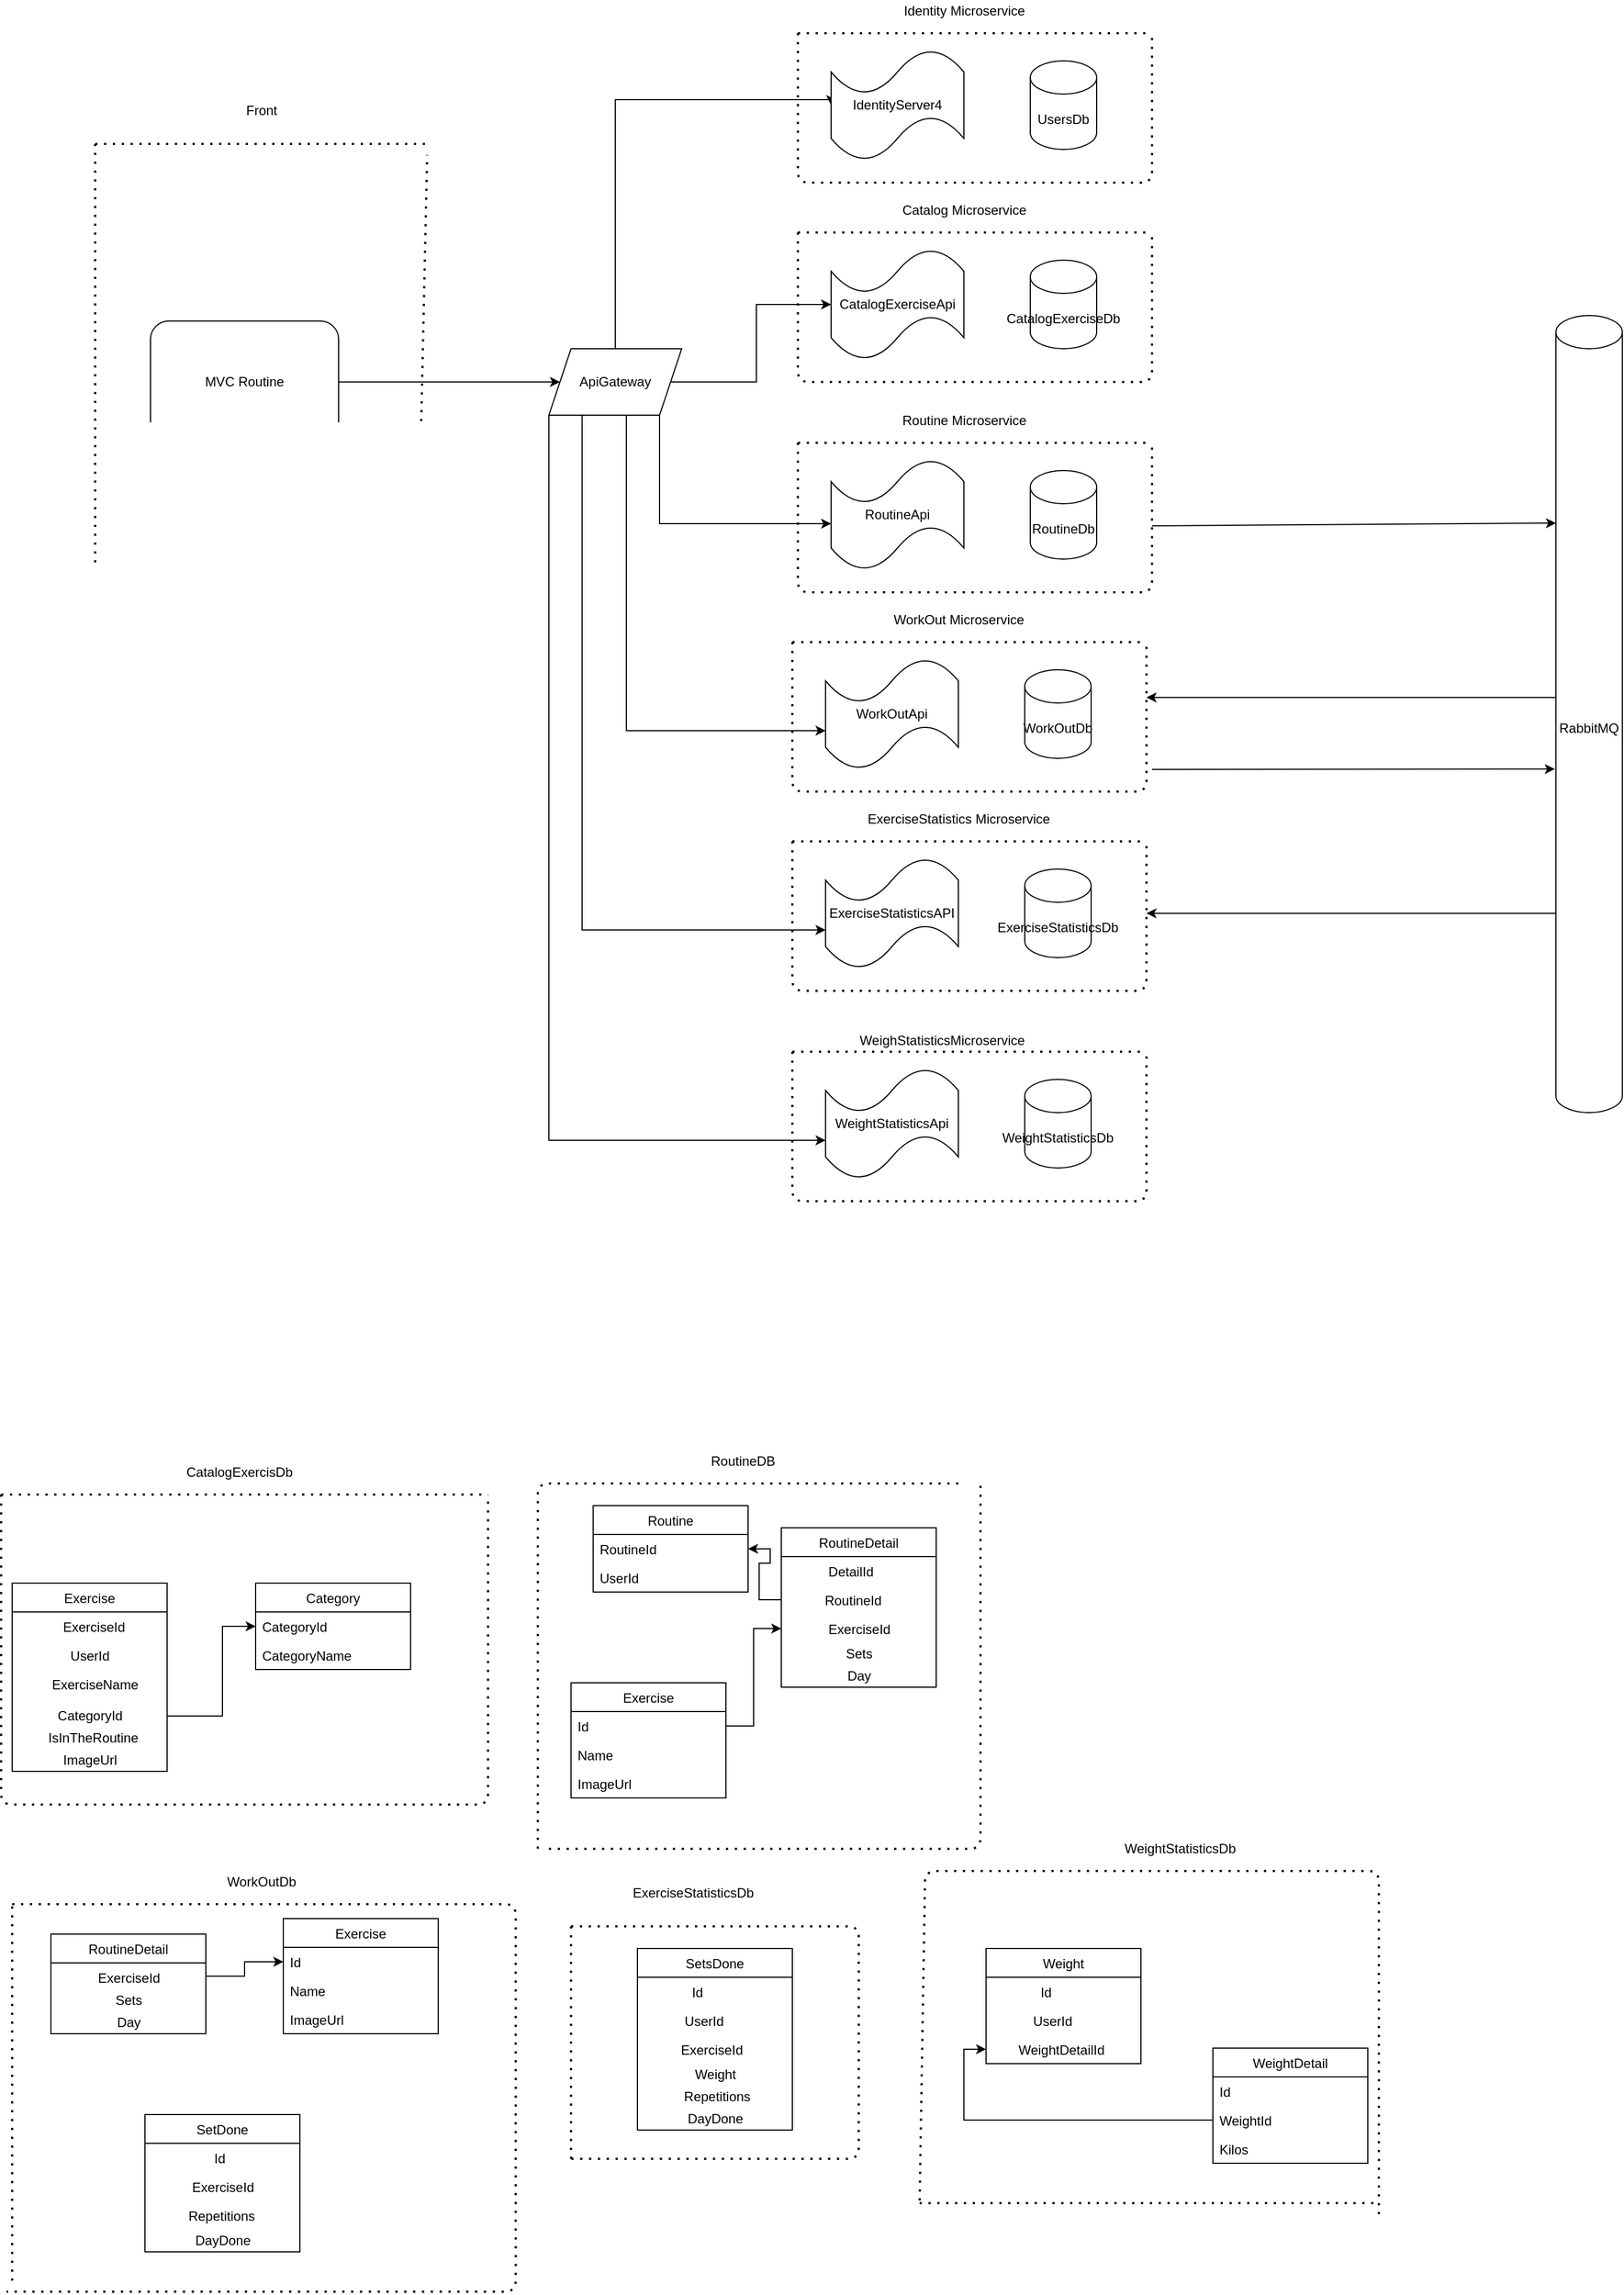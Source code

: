 <mxfile version="14.9.1" type="device"><diagram id="7MGp85kSrFKxWA9OzT8f" name="Page-1"><mxGraphModel dx="1422" dy="-3638" grid="1" gridSize="10" guides="1" tooltips="1" connect="1" arrows="1" fold="1" page="1" pageScale="1" pageWidth="850" pageHeight="1100" math="0" shadow="0"><root><mxCell id="0"/><mxCell id="1" parent="0"/><mxCell id="hsTe8ilRcXff6rFzyYMh-10" style="edgeStyle=orthogonalEdgeStyle;rounded=0;orthogonalLoop=1;jettySize=auto;html=1;entryX=0;entryY=0.5;entryDx=0;entryDy=0;" edge="1" parent="1" source="hsTe8ilRcXff6rFzyYMh-3" target="hsTe8ilRcXff6rFzyYMh-9"><mxGeometry relative="1" as="geometry"/></mxCell><mxCell id="hsTe8ilRcXff6rFzyYMh-3" value="MVC Routine" style="rounded=1;whiteSpace=wrap;html=1;" vertex="1" parent="1"><mxGeometry x="210" y="4720" width="170" height="110" as="geometry"/></mxCell><mxCell id="hsTe8ilRcXff6rFzyYMh-5" value="" style="endArrow=none;dashed=1;html=1;dashPattern=1 3;strokeWidth=2;" edge="1" parent="1"><mxGeometry width="50" height="50" relative="1" as="geometry"><mxPoint x="160" y="4560" as="sourcePoint"/><mxPoint x="460" y="4570" as="targetPoint"/><Array as="points"><mxPoint x="160" y="5020"/><mxPoint x="450" y="5020"/></Array></mxGeometry></mxCell><mxCell id="hsTe8ilRcXff6rFzyYMh-6" value="" style="endArrow=none;dashed=1;html=1;dashPattern=1 3;strokeWidth=2;" edge="1" parent="1"><mxGeometry width="50" height="50" relative="1" as="geometry"><mxPoint x="160" y="4560" as="sourcePoint"/><mxPoint x="460" y="4560" as="targetPoint"/></mxGeometry></mxCell><mxCell id="hsTe8ilRcXff6rFzyYMh-7" value="Front" style="text;html=1;align=center;verticalAlign=middle;resizable=0;points=[];autosize=1;strokeColor=none;" vertex="1" parent="1"><mxGeometry x="290" y="4520" width="40" height="20" as="geometry"/></mxCell><mxCell id="hsTe8ilRcXff6rFzyYMh-68" style="edgeStyle=orthogonalEdgeStyle;rounded=0;orthogonalLoop=1;jettySize=auto;html=1;entryX=0;entryY=0.5;entryDx=0;entryDy=0;entryPerimeter=0;" edge="1" parent="1" source="hsTe8ilRcXff6rFzyYMh-9" target="hsTe8ilRcXff6rFzyYMh-46"><mxGeometry relative="1" as="geometry"><mxPoint x="720" y="4520" as="targetPoint"/><Array as="points"><mxPoint x="630" y="4520"/><mxPoint x="825" y="4520"/></Array></mxGeometry></mxCell><mxCell id="hsTe8ilRcXff6rFzyYMh-69" style="edgeStyle=orthogonalEdgeStyle;rounded=0;orthogonalLoop=1;jettySize=auto;html=1;entryX=0;entryY=0.5;entryDx=0;entryDy=0;entryPerimeter=0;" edge="1" parent="1" source="hsTe8ilRcXff6rFzyYMh-9" target="hsTe8ilRcXff6rFzyYMh-11"><mxGeometry relative="1" as="geometry"/></mxCell><mxCell id="hsTe8ilRcXff6rFzyYMh-71" style="edgeStyle=orthogonalEdgeStyle;rounded=0;orthogonalLoop=1;jettySize=auto;html=1;entryX=0;entryY=0.58;entryDx=0;entryDy=0;entryPerimeter=0;" edge="1" parent="1" source="hsTe8ilRcXff6rFzyYMh-9" target="hsTe8ilRcXff6rFzyYMh-51"><mxGeometry relative="1" as="geometry"><Array as="points"><mxPoint x="670" y="4903"/></Array></mxGeometry></mxCell><mxCell id="hsTe8ilRcXff6rFzyYMh-72" style="edgeStyle=orthogonalEdgeStyle;rounded=0;orthogonalLoop=1;jettySize=auto;html=1;entryX=0;entryY=0.65;entryDx=0;entryDy=0;entryPerimeter=0;" edge="1" parent="1" source="hsTe8ilRcXff6rFzyYMh-9" target="hsTe8ilRcXff6rFzyYMh-56"><mxGeometry relative="1" as="geometry"><Array as="points"><mxPoint x="640" y="5090"/></Array></mxGeometry></mxCell><mxCell id="hsTe8ilRcXff6rFzyYMh-73" style="edgeStyle=orthogonalEdgeStyle;rounded=0;orthogonalLoop=1;jettySize=auto;html=1;entryX=0;entryY=0.65;entryDx=0;entryDy=0;entryPerimeter=0;" edge="1" parent="1" source="hsTe8ilRcXff6rFzyYMh-9" target="hsTe8ilRcXff6rFzyYMh-61"><mxGeometry relative="1" as="geometry"><Array as="points"><mxPoint x="600" y="5270"/></Array></mxGeometry></mxCell><mxCell id="hsTe8ilRcXff6rFzyYMh-165" style="edgeStyle=orthogonalEdgeStyle;rounded=0;orthogonalLoop=1;jettySize=auto;html=1;entryX=0;entryY=0.65;entryDx=0;entryDy=0;entryPerimeter=0;" edge="1" parent="1" source="hsTe8ilRcXff6rFzyYMh-9" target="hsTe8ilRcXff6rFzyYMh-159"><mxGeometry relative="1" as="geometry"><Array as="points"><mxPoint x="570" y="5460"/></Array></mxGeometry></mxCell><mxCell id="hsTe8ilRcXff6rFzyYMh-9" value="ApiGateway" style="shape=parallelogram;perimeter=parallelogramPerimeter;whiteSpace=wrap;html=1;fixedSize=1;" vertex="1" parent="1"><mxGeometry x="570" y="4745" width="120" height="60" as="geometry"/></mxCell><mxCell id="hsTe8ilRcXff6rFzyYMh-11" value="CatalogExerciseApi" style="shape=tape;whiteSpace=wrap;html=1;" vertex="1" parent="1"><mxGeometry x="825" y="4655" width="120" height="100" as="geometry"/></mxCell><mxCell id="hsTe8ilRcXff6rFzyYMh-12" value="CatalogExerciseDb" style="shape=cylinder3;whiteSpace=wrap;html=1;boundedLbl=1;backgroundOutline=1;size=15;" vertex="1" parent="1"><mxGeometry x="1005" y="4665" width="60" height="80" as="geometry"/></mxCell><mxCell id="hsTe8ilRcXff6rFzyYMh-13" value="" style="endArrow=none;dashed=1;html=1;dashPattern=1 3;strokeWidth=2;" edge="1" parent="1"><mxGeometry width="50" height="50" relative="1" as="geometry"><mxPoint x="795" y="4640" as="sourcePoint"/><mxPoint x="1115" y="4640" as="targetPoint"/><Array as="points"><mxPoint x="795" y="4775"/><mxPoint x="1115" y="4775"/></Array></mxGeometry></mxCell><mxCell id="hsTe8ilRcXff6rFzyYMh-14" value="" style="endArrow=none;dashed=1;html=1;dashPattern=1 3;strokeWidth=2;" edge="1" parent="1"><mxGeometry width="50" height="50" relative="1" as="geometry"><mxPoint x="795" y="4640" as="sourcePoint"/><mxPoint x="1115" y="4640" as="targetPoint"/></mxGeometry></mxCell><mxCell id="hsTe8ilRcXff6rFzyYMh-15" value="Catalog Microservice" style="text;html=1;align=center;verticalAlign=middle;resizable=0;points=[];autosize=1;strokeColor=none;" vertex="1" parent="1"><mxGeometry x="880" y="4610" width="130" height="20" as="geometry"/></mxCell><mxCell id="hsTe8ilRcXff6rFzyYMh-46" value="IdentityServer4" style="shape=tape;whiteSpace=wrap;html=1;" vertex="1" parent="1"><mxGeometry x="825" y="4475" width="120" height="100" as="geometry"/></mxCell><mxCell id="hsTe8ilRcXff6rFzyYMh-47" value="UsersDb" style="shape=cylinder3;whiteSpace=wrap;html=1;boundedLbl=1;backgroundOutline=1;size=15;" vertex="1" parent="1"><mxGeometry x="1005" y="4485" width="60" height="80" as="geometry"/></mxCell><mxCell id="hsTe8ilRcXff6rFzyYMh-48" value="" style="endArrow=none;dashed=1;html=1;dashPattern=1 3;strokeWidth=2;" edge="1" parent="1"><mxGeometry width="50" height="50" relative="1" as="geometry"><mxPoint x="795" y="4460" as="sourcePoint"/><mxPoint x="1115" y="4460" as="targetPoint"/><Array as="points"><mxPoint x="795" y="4595"/><mxPoint x="1115" y="4595"/></Array></mxGeometry></mxCell><mxCell id="hsTe8ilRcXff6rFzyYMh-49" value="" style="endArrow=none;dashed=1;html=1;dashPattern=1 3;strokeWidth=2;" edge="1" parent="1"><mxGeometry width="50" height="50" relative="1" as="geometry"><mxPoint x="795" y="4460" as="sourcePoint"/><mxPoint x="1115" y="4460" as="targetPoint"/></mxGeometry></mxCell><mxCell id="hsTe8ilRcXff6rFzyYMh-50" value="Identity Microservice" style="text;html=1;align=center;verticalAlign=middle;resizable=0;points=[];autosize=1;strokeColor=none;" vertex="1" parent="1"><mxGeometry x="885" y="4430" width="120" height="20" as="geometry"/></mxCell><mxCell id="hsTe8ilRcXff6rFzyYMh-51" value="RoutineApi" style="shape=tape;whiteSpace=wrap;html=1;" vertex="1" parent="1"><mxGeometry x="825" y="4845" width="120" height="100" as="geometry"/></mxCell><mxCell id="hsTe8ilRcXff6rFzyYMh-52" value="RoutineDb" style="shape=cylinder3;whiteSpace=wrap;html=1;boundedLbl=1;backgroundOutline=1;size=15;" vertex="1" parent="1"><mxGeometry x="1005" y="4855" width="60" height="80" as="geometry"/></mxCell><mxCell id="hsTe8ilRcXff6rFzyYMh-53" value="" style="endArrow=none;dashed=1;html=1;dashPattern=1 3;strokeWidth=2;" edge="1" parent="1"><mxGeometry width="50" height="50" relative="1" as="geometry"><mxPoint x="795" y="4830" as="sourcePoint"/><mxPoint x="1115" y="4830" as="targetPoint"/><Array as="points"><mxPoint x="795" y="4965"/><mxPoint x="1115" y="4965"/></Array></mxGeometry></mxCell><mxCell id="hsTe8ilRcXff6rFzyYMh-54" value="" style="endArrow=none;dashed=1;html=1;dashPattern=1 3;strokeWidth=2;" edge="1" parent="1"><mxGeometry width="50" height="50" relative="1" as="geometry"><mxPoint x="795" y="4830" as="sourcePoint"/><mxPoint x="1115" y="4830" as="targetPoint"/></mxGeometry></mxCell><mxCell id="hsTe8ilRcXff6rFzyYMh-55" value="Routine Microservice" style="text;html=1;align=center;verticalAlign=middle;resizable=0;points=[];autosize=1;strokeColor=none;" vertex="1" parent="1"><mxGeometry x="880" y="4800" width="130" height="20" as="geometry"/></mxCell><mxCell id="hsTe8ilRcXff6rFzyYMh-56" value="WorkOutApi" style="shape=tape;whiteSpace=wrap;html=1;" vertex="1" parent="1"><mxGeometry x="820" y="5025" width="120" height="100" as="geometry"/></mxCell><mxCell id="hsTe8ilRcXff6rFzyYMh-57" value="WorkOutDb" style="shape=cylinder3;whiteSpace=wrap;html=1;boundedLbl=1;backgroundOutline=1;size=15;" vertex="1" parent="1"><mxGeometry x="1000" y="5035" width="60" height="80" as="geometry"/></mxCell><mxCell id="hsTe8ilRcXff6rFzyYMh-58" value="" style="endArrow=none;dashed=1;html=1;dashPattern=1 3;strokeWidth=2;" edge="1" parent="1"><mxGeometry width="50" height="50" relative="1" as="geometry"><mxPoint x="790" y="5010" as="sourcePoint"/><mxPoint x="1110" y="5010" as="targetPoint"/><Array as="points"><mxPoint x="790" y="5145"/><mxPoint x="1110" y="5145"/></Array></mxGeometry></mxCell><mxCell id="hsTe8ilRcXff6rFzyYMh-59" value="" style="endArrow=none;dashed=1;html=1;dashPattern=1 3;strokeWidth=2;" edge="1" parent="1"><mxGeometry width="50" height="50" relative="1" as="geometry"><mxPoint x="790" y="5010" as="sourcePoint"/><mxPoint x="1110" y="5010" as="targetPoint"/></mxGeometry></mxCell><mxCell id="hsTe8ilRcXff6rFzyYMh-60" value="WorkOut Microservice" style="text;html=1;align=center;verticalAlign=middle;resizable=0;points=[];autosize=1;strokeColor=none;" vertex="1" parent="1"><mxGeometry x="875" y="4980" width="130" height="20" as="geometry"/></mxCell><mxCell id="hsTe8ilRcXff6rFzyYMh-61" value="ExerciseStatisticsAPI" style="shape=tape;whiteSpace=wrap;html=1;" vertex="1" parent="1"><mxGeometry x="820" y="5205" width="120" height="100" as="geometry"/></mxCell><mxCell id="hsTe8ilRcXff6rFzyYMh-62" value="ExerciseStatisticsDb" style="shape=cylinder3;whiteSpace=wrap;html=1;boundedLbl=1;backgroundOutline=1;size=15;" vertex="1" parent="1"><mxGeometry x="1000" y="5215" width="60" height="80" as="geometry"/></mxCell><mxCell id="hsTe8ilRcXff6rFzyYMh-63" value="" style="endArrow=none;dashed=1;html=1;dashPattern=1 3;strokeWidth=2;" edge="1" parent="1"><mxGeometry width="50" height="50" relative="1" as="geometry"><mxPoint x="790" y="5190" as="sourcePoint"/><mxPoint x="1110" y="5190" as="targetPoint"/><Array as="points"><mxPoint x="790" y="5325"/><mxPoint x="1110" y="5325"/></Array></mxGeometry></mxCell><mxCell id="hsTe8ilRcXff6rFzyYMh-64" value="" style="endArrow=none;dashed=1;html=1;dashPattern=1 3;strokeWidth=2;" edge="1" parent="1"><mxGeometry width="50" height="50" relative="1" as="geometry"><mxPoint x="790" y="5190" as="sourcePoint"/><mxPoint x="1110" y="5190" as="targetPoint"/></mxGeometry></mxCell><mxCell id="hsTe8ilRcXff6rFzyYMh-65" value="ExerciseStatistics Microservice" style="text;html=1;align=center;verticalAlign=middle;resizable=0;points=[];autosize=1;strokeColor=none;" vertex="1" parent="1"><mxGeometry x="850" y="5160" width="180" height="20" as="geometry"/></mxCell><mxCell id="hsTe8ilRcXff6rFzyYMh-66" value="RabbitMQ" style="shape=cylinder3;whiteSpace=wrap;html=1;boundedLbl=1;backgroundOutline=1;size=15;" vertex="1" parent="1"><mxGeometry x="1480" y="4715" width="60" height="720" as="geometry"/></mxCell><mxCell id="hsTe8ilRcXff6rFzyYMh-74" value="Exercise" style="swimlane;fontStyle=0;childLayout=stackLayout;horizontal=1;startSize=26;horizontalStack=0;resizeParent=1;resizeParentMax=0;resizeLast=0;collapsible=1;marginBottom=0;" vertex="1" parent="1"><mxGeometry x="85" y="5860" width="140" height="170" as="geometry"/></mxCell><mxCell id="hsTe8ilRcXff6rFzyYMh-75" value="            ExerciseId" style="text;strokeColor=none;fillColor=none;align=left;verticalAlign=top;spacingLeft=4;spacingRight=4;overflow=hidden;rotatable=0;points=[[0,0.5],[1,0.5]];portConstraint=eastwest;" vertex="1" parent="hsTe8ilRcXff6rFzyYMh-74"><mxGeometry y="26" width="140" height="26" as="geometry"/></mxCell><mxCell id="hsTe8ilRcXff6rFzyYMh-76" value="              UserId" style="text;strokeColor=none;fillColor=none;align=left;verticalAlign=top;spacingLeft=4;spacingRight=4;overflow=hidden;rotatable=0;points=[[0,0.5],[1,0.5]];portConstraint=eastwest;" vertex="1" parent="hsTe8ilRcXff6rFzyYMh-74"><mxGeometry y="52" width="140" height="26" as="geometry"/></mxCell><mxCell id="hsTe8ilRcXff6rFzyYMh-77" value="         ExerciseName&#10;&#10;" style="text;strokeColor=none;fillColor=none;align=left;verticalAlign=top;spacingLeft=4;spacingRight=4;overflow=hidden;rotatable=0;points=[[0,0.5],[1,0.5]];portConstraint=eastwest;" vertex="1" parent="hsTe8ilRcXff6rFzyYMh-74"><mxGeometry y="78" width="140" height="32" as="geometry"/></mxCell><mxCell id="hsTe8ilRcXff6rFzyYMh-78" value="CategoryId" style="text;html=1;align=center;verticalAlign=middle;resizable=0;points=[];autosize=1;strokeColor=none;" vertex="1" parent="hsTe8ilRcXff6rFzyYMh-74"><mxGeometry y="110" width="140" height="20" as="geometry"/></mxCell><mxCell id="hsTe8ilRcXff6rFzyYMh-84" value="&amp;nbsp; IsInTheRoutine" style="text;html=1;strokeColor=none;fillColor=none;align=center;verticalAlign=middle;whiteSpace=wrap;rounded=0;" vertex="1" parent="hsTe8ilRcXff6rFzyYMh-74"><mxGeometry y="130" width="140" height="20" as="geometry"/></mxCell><mxCell id="hsTe8ilRcXff6rFzyYMh-119" value="ImageUrl" style="text;html=1;align=center;verticalAlign=middle;resizable=0;points=[];autosize=1;strokeColor=none;" vertex="1" parent="hsTe8ilRcXff6rFzyYMh-74"><mxGeometry y="150" width="140" height="20" as="geometry"/></mxCell><mxCell id="hsTe8ilRcXff6rFzyYMh-83" style="edgeStyle=orthogonalEdgeStyle;rounded=0;orthogonalLoop=1;jettySize=auto;html=1;entryX=0;entryY=0.5;entryDx=0;entryDy=0;" edge="1" parent="1" source="hsTe8ilRcXff6rFzyYMh-78" target="hsTe8ilRcXff6rFzyYMh-80"><mxGeometry relative="1" as="geometry"><Array as="points"><mxPoint x="275" y="5980"/><mxPoint x="275" y="5899"/></Array></mxGeometry></mxCell><mxCell id="hsTe8ilRcXff6rFzyYMh-79" value="Category" style="swimlane;fontStyle=0;childLayout=stackLayout;horizontal=1;startSize=26;horizontalStack=0;resizeParent=1;resizeParentMax=0;resizeLast=0;collapsible=1;marginBottom=0;" vertex="1" parent="1"><mxGeometry x="305" y="5860" width="140" height="78" as="geometry"><mxRectangle x="340" y="5440" width="80" height="26" as="alternateBounds"/></mxGeometry></mxCell><mxCell id="hsTe8ilRcXff6rFzyYMh-80" value="CategoryId" style="text;strokeColor=none;fillColor=none;align=left;verticalAlign=top;spacingLeft=4;spacingRight=4;overflow=hidden;rotatable=0;points=[[0,0.5],[1,0.5]];portConstraint=eastwest;" vertex="1" parent="hsTe8ilRcXff6rFzyYMh-79"><mxGeometry y="26" width="140" height="26" as="geometry"/></mxCell><mxCell id="hsTe8ilRcXff6rFzyYMh-81" value="CategoryName" style="text;strokeColor=none;fillColor=none;align=left;verticalAlign=top;spacingLeft=4;spacingRight=4;overflow=hidden;rotatable=0;points=[[0,0.5],[1,0.5]];portConstraint=eastwest;" vertex="1" parent="hsTe8ilRcXff6rFzyYMh-79"><mxGeometry y="52" width="140" height="26" as="geometry"/></mxCell><mxCell id="hsTe8ilRcXff6rFzyYMh-94" value="" style="endArrow=none;dashed=1;html=1;dashPattern=1 3;strokeWidth=2;" edge="1" parent="1"><mxGeometry width="50" height="50" relative="1" as="geometry"><mxPoint x="75" y="5780" as="sourcePoint"/><mxPoint x="515" y="5780" as="targetPoint"/><Array as="points"><mxPoint x="75" y="6060"/><mxPoint x="515" y="6060"/></Array></mxGeometry></mxCell><mxCell id="hsTe8ilRcXff6rFzyYMh-95" value="" style="endArrow=none;dashed=1;html=1;dashPattern=1 3;strokeWidth=2;" edge="1" parent="1"><mxGeometry width="50" height="50" relative="1" as="geometry"><mxPoint x="75" y="5780" as="sourcePoint"/><mxPoint x="515" y="5780" as="targetPoint"/></mxGeometry></mxCell><mxCell id="hsTe8ilRcXff6rFzyYMh-96" value="CatalogExercisDb" style="text;html=1;align=center;verticalAlign=middle;resizable=0;points=[];autosize=1;strokeColor=none;" vertex="1" parent="1"><mxGeometry x="235" y="5750" width="110" height="20" as="geometry"/></mxCell><mxCell id="hsTe8ilRcXff6rFzyYMh-97" value="RoutineDB" style="text;html=1;align=center;verticalAlign=middle;resizable=0;points=[];autosize=1;strokeColor=none;" vertex="1" parent="1"><mxGeometry x="710" y="5740" width="70" height="20" as="geometry"/></mxCell><mxCell id="hsTe8ilRcXff6rFzyYMh-98" value="Routine" style="swimlane;fontStyle=0;childLayout=stackLayout;horizontal=1;startSize=26;horizontalStack=0;resizeParent=1;resizeParentMax=0;resizeLast=0;collapsible=1;marginBottom=0;" vertex="1" parent="1"><mxGeometry x="610" y="5790" width="140" height="78" as="geometry"/></mxCell><mxCell id="hsTe8ilRcXff6rFzyYMh-99" value="RoutineId" style="text;strokeColor=none;fillColor=none;align=left;verticalAlign=top;spacingLeft=4;spacingRight=4;overflow=hidden;rotatable=0;points=[[0,0.5],[1,0.5]];portConstraint=eastwest;" vertex="1" parent="hsTe8ilRcXff6rFzyYMh-98"><mxGeometry y="26" width="140" height="26" as="geometry"/></mxCell><mxCell id="hsTe8ilRcXff6rFzyYMh-100" value="UserId" style="text;strokeColor=none;fillColor=none;align=left;verticalAlign=top;spacingLeft=4;spacingRight=4;overflow=hidden;rotatable=0;points=[[0,0.5],[1,0.5]];portConstraint=eastwest;" vertex="1" parent="hsTe8ilRcXff6rFzyYMh-98"><mxGeometry y="52" width="140" height="26" as="geometry"/></mxCell><mxCell id="hsTe8ilRcXff6rFzyYMh-102" value="RoutineDetail" style="swimlane;fontStyle=0;childLayout=stackLayout;horizontal=1;startSize=26;horizontalStack=0;resizeParent=1;resizeParentMax=0;resizeLast=0;collapsible=1;marginBottom=0;" vertex="1" parent="1"><mxGeometry x="780" y="5810" width="140" height="144" as="geometry"/></mxCell><mxCell id="hsTe8ilRcXff6rFzyYMh-103" value="           DetailId" style="text;strokeColor=none;fillColor=none;align=left;verticalAlign=top;spacingLeft=4;spacingRight=4;overflow=hidden;rotatable=0;points=[[0,0.5],[1,0.5]];portConstraint=eastwest;" vertex="1" parent="hsTe8ilRcXff6rFzyYMh-102"><mxGeometry y="26" width="140" height="26" as="geometry"/></mxCell><mxCell id="hsTe8ilRcXff6rFzyYMh-104" value="          RoutineId" style="text;strokeColor=none;fillColor=none;align=left;verticalAlign=top;spacingLeft=4;spacingRight=4;overflow=hidden;rotatable=0;points=[[0,0.5],[1,0.5]];portConstraint=eastwest;" vertex="1" parent="hsTe8ilRcXff6rFzyYMh-102"><mxGeometry y="52" width="140" height="26" as="geometry"/></mxCell><mxCell id="hsTe8ilRcXff6rFzyYMh-105" value="           ExerciseId" style="text;strokeColor=none;fillColor=none;align=left;verticalAlign=top;spacingLeft=4;spacingRight=4;overflow=hidden;rotatable=0;points=[[0,0.5],[1,0.5]];portConstraint=eastwest;" vertex="1" parent="hsTe8ilRcXff6rFzyYMh-102"><mxGeometry y="78" width="140" height="26" as="geometry"/></mxCell><mxCell id="hsTe8ilRcXff6rFzyYMh-106" value="Sets" style="text;html=1;align=center;verticalAlign=middle;resizable=0;points=[];autosize=1;strokeColor=none;" vertex="1" parent="hsTe8ilRcXff6rFzyYMh-102"><mxGeometry y="104" width="140" height="20" as="geometry"/></mxCell><mxCell id="hsTe8ilRcXff6rFzyYMh-107" value="Day" style="text;html=1;align=center;verticalAlign=middle;resizable=0;points=[];autosize=1;strokeColor=none;" vertex="1" parent="hsTe8ilRcXff6rFzyYMh-102"><mxGeometry y="124" width="140" height="20" as="geometry"/></mxCell><mxCell id="hsTe8ilRcXff6rFzyYMh-108" style="edgeStyle=orthogonalEdgeStyle;rounded=0;orthogonalLoop=1;jettySize=auto;html=1;entryX=1;entryY=0.5;entryDx=0;entryDy=0;" edge="1" parent="1" source="hsTe8ilRcXff6rFzyYMh-104" target="hsTe8ilRcXff6rFzyYMh-99"><mxGeometry relative="1" as="geometry"/></mxCell><mxCell id="hsTe8ilRcXff6rFzyYMh-109" value="" style="endArrow=none;dashed=1;html=1;dashPattern=1 3;strokeWidth=2;" edge="1" parent="1"><mxGeometry width="50" height="50" relative="1" as="geometry"><mxPoint x="940" y="5770" as="sourcePoint"/><mxPoint x="560" y="6100" as="targetPoint"/><Array as="points"><mxPoint x="560" y="5770"/></Array></mxGeometry></mxCell><mxCell id="hsTe8ilRcXff6rFzyYMh-110" value="" style="endArrow=none;dashed=1;html=1;dashPattern=1 3;strokeWidth=2;" edge="1" parent="1"><mxGeometry width="50" height="50" relative="1" as="geometry"><mxPoint x="570" y="6100" as="sourcePoint"/><mxPoint x="960" y="5770" as="targetPoint"/><Array as="points"><mxPoint x="960" y="6100"/></Array></mxGeometry></mxCell><mxCell id="hsTe8ilRcXff6rFzyYMh-111" value="RoutineDetail" style="swimlane;fontStyle=0;childLayout=stackLayout;horizontal=1;startSize=26;horizontalStack=0;resizeParent=1;resizeParentMax=0;resizeLast=0;collapsible=1;marginBottom=0;" vertex="1" parent="1"><mxGeometry x="120" y="6177" width="140" height="90" as="geometry"/></mxCell><mxCell id="hsTe8ilRcXff6rFzyYMh-113" value="           ExerciseId&#10;&#10;" style="text;strokeColor=none;fillColor=none;align=left;verticalAlign=top;spacingLeft=4;spacingRight=4;overflow=hidden;rotatable=0;points=[[0,0.5],[1,0.5]];portConstraint=eastwest;" vertex="1" parent="hsTe8ilRcXff6rFzyYMh-111"><mxGeometry y="26" width="140" height="24" as="geometry"/></mxCell><mxCell id="hsTe8ilRcXff6rFzyYMh-126" value="Sets" style="text;html=1;align=center;verticalAlign=middle;resizable=0;points=[];autosize=1;strokeColor=none;" vertex="1" parent="hsTe8ilRcXff6rFzyYMh-111"><mxGeometry y="50" width="140" height="20" as="geometry"/></mxCell><mxCell id="hsTe8ilRcXff6rFzyYMh-127" value="Day" style="text;html=1;align=center;verticalAlign=middle;resizable=0;points=[];autosize=1;strokeColor=none;" vertex="1" parent="hsTe8ilRcXff6rFzyYMh-111"><mxGeometry y="70" width="140" height="20" as="geometry"/></mxCell><mxCell id="hsTe8ilRcXff6rFzyYMh-115" value="Exercise" style="swimlane;fontStyle=0;childLayout=stackLayout;horizontal=1;startSize=26;horizontalStack=0;resizeParent=1;resizeParentMax=0;resizeLast=0;collapsible=1;marginBottom=0;" vertex="1" parent="1"><mxGeometry x="590" y="5950" width="140" height="104" as="geometry"/></mxCell><mxCell id="hsTe8ilRcXff6rFzyYMh-116" value="Id" style="text;strokeColor=none;fillColor=none;align=left;verticalAlign=top;spacingLeft=4;spacingRight=4;overflow=hidden;rotatable=0;points=[[0,0.5],[1,0.5]];portConstraint=eastwest;" vertex="1" parent="hsTe8ilRcXff6rFzyYMh-115"><mxGeometry y="26" width="140" height="26" as="geometry"/></mxCell><mxCell id="hsTe8ilRcXff6rFzyYMh-117" value="Name" style="text;strokeColor=none;fillColor=none;align=left;verticalAlign=top;spacingLeft=4;spacingRight=4;overflow=hidden;rotatable=0;points=[[0,0.5],[1,0.5]];portConstraint=eastwest;" vertex="1" parent="hsTe8ilRcXff6rFzyYMh-115"><mxGeometry y="52" width="140" height="26" as="geometry"/></mxCell><mxCell id="hsTe8ilRcXff6rFzyYMh-118" value="ImageUrl" style="text;strokeColor=none;fillColor=none;align=left;verticalAlign=top;spacingLeft=4;spacingRight=4;overflow=hidden;rotatable=0;points=[[0,0.5],[1,0.5]];portConstraint=eastwest;" vertex="1" parent="hsTe8ilRcXff6rFzyYMh-115"><mxGeometry y="78" width="140" height="26" as="geometry"/></mxCell><mxCell id="hsTe8ilRcXff6rFzyYMh-120" style="edgeStyle=orthogonalEdgeStyle;rounded=0;orthogonalLoop=1;jettySize=auto;html=1;" edge="1" parent="1" source="hsTe8ilRcXff6rFzyYMh-116" target="hsTe8ilRcXff6rFzyYMh-105"><mxGeometry relative="1" as="geometry"/></mxCell><mxCell id="hsTe8ilRcXff6rFzyYMh-121" value="Exercise" style="swimlane;fontStyle=0;childLayout=stackLayout;horizontal=1;startSize=26;horizontalStack=0;resizeParent=1;resizeParentMax=0;resizeLast=0;collapsible=1;marginBottom=0;" vertex="1" parent="1"><mxGeometry x="330" y="6163" width="140" height="104" as="geometry"/></mxCell><mxCell id="hsTe8ilRcXff6rFzyYMh-122" value="Id" style="text;strokeColor=none;fillColor=none;align=left;verticalAlign=top;spacingLeft=4;spacingRight=4;overflow=hidden;rotatable=0;points=[[0,0.5],[1,0.5]];portConstraint=eastwest;" vertex="1" parent="hsTe8ilRcXff6rFzyYMh-121"><mxGeometry y="26" width="140" height="26" as="geometry"/></mxCell><mxCell id="hsTe8ilRcXff6rFzyYMh-123" value="Name" style="text;strokeColor=none;fillColor=none;align=left;verticalAlign=top;spacingLeft=4;spacingRight=4;overflow=hidden;rotatable=0;points=[[0,0.5],[1,0.5]];portConstraint=eastwest;" vertex="1" parent="hsTe8ilRcXff6rFzyYMh-121"><mxGeometry y="52" width="140" height="26" as="geometry"/></mxCell><mxCell id="hsTe8ilRcXff6rFzyYMh-124" value="ImageUrl" style="text;strokeColor=none;fillColor=none;align=left;verticalAlign=top;spacingLeft=4;spacingRight=4;overflow=hidden;rotatable=0;points=[[0,0.5],[1,0.5]];portConstraint=eastwest;" vertex="1" parent="hsTe8ilRcXff6rFzyYMh-121"><mxGeometry y="78" width="140" height="26" as="geometry"/></mxCell><mxCell id="hsTe8ilRcXff6rFzyYMh-129" style="edgeStyle=orthogonalEdgeStyle;rounded=0;orthogonalLoop=1;jettySize=auto;html=1;entryX=0;entryY=0.5;entryDx=0;entryDy=0;" edge="1" parent="1" source="hsTe8ilRcXff6rFzyYMh-113" target="hsTe8ilRcXff6rFzyYMh-122"><mxGeometry relative="1" as="geometry"/></mxCell><mxCell id="hsTe8ilRcXff6rFzyYMh-130" value="SetDone" style="swimlane;fontStyle=0;childLayout=stackLayout;horizontal=1;startSize=26;horizontalStack=0;resizeParent=1;resizeParentMax=0;resizeLast=0;collapsible=1;marginBottom=0;" vertex="1" parent="1"><mxGeometry x="205" y="6340" width="140" height="124" as="geometry"/></mxCell><mxCell id="hsTe8ilRcXff6rFzyYMh-131" value="                 Id" style="text;strokeColor=none;fillColor=none;align=left;verticalAlign=top;spacingLeft=4;spacingRight=4;overflow=hidden;rotatable=0;points=[[0,0.5],[1,0.5]];portConstraint=eastwest;" vertex="1" parent="hsTe8ilRcXff6rFzyYMh-130"><mxGeometry y="26" width="140" height="26" as="geometry"/></mxCell><mxCell id="hsTe8ilRcXff6rFzyYMh-132" value="           ExerciseId" style="text;strokeColor=none;fillColor=none;align=left;verticalAlign=top;spacingLeft=4;spacingRight=4;overflow=hidden;rotatable=0;points=[[0,0.5],[1,0.5]];portConstraint=eastwest;" vertex="1" parent="hsTe8ilRcXff6rFzyYMh-130"><mxGeometry y="52" width="140" height="26" as="geometry"/></mxCell><mxCell id="hsTe8ilRcXff6rFzyYMh-133" value="          Repetitions" style="text;strokeColor=none;fillColor=none;align=left;verticalAlign=top;spacingLeft=4;spacingRight=4;overflow=hidden;rotatable=0;points=[[0,0.5],[1,0.5]];portConstraint=eastwest;" vertex="1" parent="hsTe8ilRcXff6rFzyYMh-130"><mxGeometry y="78" width="140" height="26" as="geometry"/></mxCell><mxCell id="hsTe8ilRcXff6rFzyYMh-135" value="DayDone" style="text;html=1;align=center;verticalAlign=middle;resizable=0;points=[];autosize=1;strokeColor=none;" vertex="1" parent="hsTe8ilRcXff6rFzyYMh-130"><mxGeometry y="104" width="140" height="20" as="geometry"/></mxCell><mxCell id="hsTe8ilRcXff6rFzyYMh-136" value="" style="endArrow=none;dashed=1;html=1;dashPattern=1 3;strokeWidth=2;" edge="1" parent="1"><mxGeometry width="50" height="50" relative="1" as="geometry"><mxPoint x="85" y="6150" as="sourcePoint"/><mxPoint x="80" y="6500" as="targetPoint"/><Array as="points"><mxPoint x="540" y="6150"/><mxPoint x="540" y="6500"/></Array></mxGeometry></mxCell><mxCell id="hsTe8ilRcXff6rFzyYMh-137" value="" style="endArrow=none;dashed=1;html=1;dashPattern=1 3;strokeWidth=2;" edge="1" parent="1"><mxGeometry width="50" height="50" relative="1" as="geometry"><mxPoint x="85" y="6490" as="sourcePoint"/><mxPoint x="85" y="6150" as="targetPoint"/></mxGeometry></mxCell><mxCell id="hsTe8ilRcXff6rFzyYMh-138" value="WorkOutDb" style="text;html=1;align=center;verticalAlign=middle;resizable=0;points=[];autosize=1;strokeColor=none;" vertex="1" parent="1"><mxGeometry x="270" y="6120" width="80" height="20" as="geometry"/></mxCell><mxCell id="hsTe8ilRcXff6rFzyYMh-139" value="SetsDone" style="swimlane;fontStyle=0;childLayout=stackLayout;horizontal=1;startSize=26;horizontalStack=0;resizeParent=1;resizeParentMax=0;resizeLast=0;collapsible=1;marginBottom=0;" vertex="1" parent="1"><mxGeometry x="650" y="6190" width="140" height="164" as="geometry"/></mxCell><mxCell id="hsTe8ilRcXff6rFzyYMh-140" value="             Id" style="text;strokeColor=none;fillColor=none;align=left;verticalAlign=top;spacingLeft=4;spacingRight=4;overflow=hidden;rotatable=0;points=[[0,0.5],[1,0.5]];portConstraint=eastwest;" vertex="1" parent="hsTe8ilRcXff6rFzyYMh-139"><mxGeometry y="26" width="140" height="26" as="geometry"/></mxCell><mxCell id="hsTe8ilRcXff6rFzyYMh-141" value="           UserId" style="text;strokeColor=none;fillColor=none;align=left;verticalAlign=top;spacingLeft=4;spacingRight=4;overflow=hidden;rotatable=0;points=[[0,0.5],[1,0.5]];portConstraint=eastwest;" vertex="1" parent="hsTe8ilRcXff6rFzyYMh-139"><mxGeometry y="52" width="140" height="26" as="geometry"/></mxCell><mxCell id="hsTe8ilRcXff6rFzyYMh-142" value="          ExerciseId" style="text;strokeColor=none;fillColor=none;align=left;verticalAlign=top;spacingLeft=4;spacingRight=4;overflow=hidden;rotatable=0;points=[[0,0.5],[1,0.5]];portConstraint=eastwest;" vertex="1" parent="hsTe8ilRcXff6rFzyYMh-139"><mxGeometry y="78" width="140" height="26" as="geometry"/></mxCell><mxCell id="hsTe8ilRcXff6rFzyYMh-143" value="Weight" style="text;html=1;align=center;verticalAlign=middle;resizable=0;points=[];autosize=1;strokeColor=none;" vertex="1" parent="hsTe8ilRcXff6rFzyYMh-139"><mxGeometry y="104" width="140" height="20" as="geometry"/></mxCell><mxCell id="hsTe8ilRcXff6rFzyYMh-144" value="&lt;span style=&quot;text-align: left&quot;&gt;&amp;nbsp;Repetitions&lt;/span&gt;" style="text;html=1;align=center;verticalAlign=middle;resizable=0;points=[];autosize=1;strokeColor=none;" vertex="1" parent="hsTe8ilRcXff6rFzyYMh-139"><mxGeometry y="124" width="140" height="20" as="geometry"/></mxCell><mxCell id="hsTe8ilRcXff6rFzyYMh-145" value="DayDone" style="text;html=1;align=center;verticalAlign=middle;resizable=0;points=[];autosize=1;strokeColor=none;" vertex="1" parent="hsTe8ilRcXff6rFzyYMh-139"><mxGeometry y="144" width="140" height="20" as="geometry"/></mxCell><mxCell id="hsTe8ilRcXff6rFzyYMh-146" value="ExerciseStatisticsDb" style="text;html=1;align=center;verticalAlign=middle;resizable=0;points=[];autosize=1;strokeColor=none;" vertex="1" parent="1"><mxGeometry x="640" y="6130" width="120" height="20" as="geometry"/></mxCell><mxCell id="hsTe8ilRcXff6rFzyYMh-147" value="" style="endArrow=none;dashed=1;html=1;dashPattern=1 3;strokeWidth=2;" edge="1" parent="1"><mxGeometry width="50" height="50" relative="1" as="geometry"><mxPoint x="590" y="6170" as="sourcePoint"/><mxPoint x="590" y="6380" as="targetPoint"/><Array as="points"><mxPoint x="850" y="6170"/><mxPoint x="850" y="6380"/></Array></mxGeometry></mxCell><mxCell id="hsTe8ilRcXff6rFzyYMh-148" value="" style="endArrow=none;dashed=1;html=1;dashPattern=1 3;strokeWidth=2;" edge="1" parent="1"><mxGeometry width="50" height="50" relative="1" as="geometry"><mxPoint x="590" y="6380" as="sourcePoint"/><mxPoint x="590" y="6170" as="targetPoint"/></mxGeometry></mxCell><mxCell id="hsTe8ilRcXff6rFzyYMh-159" value="WeightStatisticsApi" style="shape=tape;whiteSpace=wrap;html=1;" vertex="1" parent="1"><mxGeometry x="820" y="5395" width="120" height="100" as="geometry"/></mxCell><mxCell id="hsTe8ilRcXff6rFzyYMh-160" value="WeightStatisticsDb" style="shape=cylinder3;whiteSpace=wrap;html=1;boundedLbl=1;backgroundOutline=1;size=15;" vertex="1" parent="1"><mxGeometry x="1000" y="5405" width="60" height="80" as="geometry"/></mxCell><mxCell id="hsTe8ilRcXff6rFzyYMh-161" value="" style="endArrow=none;dashed=1;html=1;dashPattern=1 3;strokeWidth=2;" edge="1" parent="1"><mxGeometry width="50" height="50" relative="1" as="geometry"><mxPoint x="790" y="5380" as="sourcePoint"/><mxPoint x="1110" y="5380" as="targetPoint"/><Array as="points"><mxPoint x="790" y="5515"/><mxPoint x="1110" y="5515"/></Array></mxGeometry></mxCell><mxCell id="hsTe8ilRcXff6rFzyYMh-162" value="" style="endArrow=none;dashed=1;html=1;dashPattern=1 3;strokeWidth=2;" edge="1" parent="1"><mxGeometry width="50" height="50" relative="1" as="geometry"><mxPoint x="790" y="5380" as="sourcePoint"/><mxPoint x="1110" y="5380" as="targetPoint"/></mxGeometry></mxCell><mxCell id="hsTe8ilRcXff6rFzyYMh-163" value="WeighStatisticsMicroservice" style="text;html=1;align=center;verticalAlign=middle;resizable=0;points=[];autosize=1;strokeColor=none;" vertex="1" parent="1"><mxGeometry x="845" y="5360" width="160" height="20" as="geometry"/></mxCell><mxCell id="hsTe8ilRcXff6rFzyYMh-166" value="Weight" style="swimlane;fontStyle=0;childLayout=stackLayout;horizontal=1;startSize=26;horizontalStack=0;resizeParent=1;resizeParentMax=0;resizeLast=0;collapsible=1;marginBottom=0;" vertex="1" parent="1"><mxGeometry x="965" y="6190" width="140" height="104" as="geometry"/></mxCell><mxCell id="hsTe8ilRcXff6rFzyYMh-167" value="             Id" style="text;strokeColor=none;fillColor=none;align=left;verticalAlign=top;spacingLeft=4;spacingRight=4;overflow=hidden;rotatable=0;points=[[0,0.5],[1,0.5]];portConstraint=eastwest;" vertex="1" parent="hsTe8ilRcXff6rFzyYMh-166"><mxGeometry y="26" width="140" height="26" as="geometry"/></mxCell><mxCell id="hsTe8ilRcXff6rFzyYMh-168" value="           UserId" style="text;strokeColor=none;fillColor=none;align=left;verticalAlign=top;spacingLeft=4;spacingRight=4;overflow=hidden;rotatable=0;points=[[0,0.5],[1,0.5]];portConstraint=eastwest;" vertex="1" parent="hsTe8ilRcXff6rFzyYMh-166"><mxGeometry y="52" width="140" height="26" as="geometry"/></mxCell><mxCell id="hsTe8ilRcXff6rFzyYMh-169" value="       WeightDetailId" style="text;strokeColor=none;fillColor=none;align=left;verticalAlign=top;spacingLeft=4;spacingRight=4;overflow=hidden;rotatable=0;points=[[0,0.5],[1,0.5]];portConstraint=eastwest;" vertex="1" parent="hsTe8ilRcXff6rFzyYMh-166"><mxGeometry y="78" width="140" height="26" as="geometry"/></mxCell><mxCell id="hsTe8ilRcXff6rFzyYMh-173" value="WeightStatisticsDb" style="text;html=1;align=center;verticalAlign=middle;resizable=0;points=[];autosize=1;strokeColor=none;" vertex="1" parent="1"><mxGeometry x="1080" y="6090" width="120" height="20" as="geometry"/></mxCell><mxCell id="hsTe8ilRcXff6rFzyYMh-176" value="WeightDetail" style="swimlane;fontStyle=0;childLayout=stackLayout;horizontal=1;startSize=26;horizontalStack=0;resizeParent=1;resizeParentMax=0;resizeLast=0;collapsible=1;marginBottom=0;" vertex="1" parent="1"><mxGeometry x="1170" y="6280" width="140" height="104" as="geometry"/></mxCell><mxCell id="hsTe8ilRcXff6rFzyYMh-177" value="Id" style="text;strokeColor=none;fillColor=none;align=left;verticalAlign=top;spacingLeft=4;spacingRight=4;overflow=hidden;rotatable=0;points=[[0,0.5],[1,0.5]];portConstraint=eastwest;" vertex="1" parent="hsTe8ilRcXff6rFzyYMh-176"><mxGeometry y="26" width="140" height="26" as="geometry"/></mxCell><mxCell id="hsTe8ilRcXff6rFzyYMh-178" value="WeightId" style="text;strokeColor=none;fillColor=none;align=left;verticalAlign=top;spacingLeft=4;spacingRight=4;overflow=hidden;rotatable=0;points=[[0,0.5],[1,0.5]];portConstraint=eastwest;" vertex="1" parent="hsTe8ilRcXff6rFzyYMh-176"><mxGeometry y="52" width="140" height="26" as="geometry"/></mxCell><mxCell id="hsTe8ilRcXff6rFzyYMh-179" value="Kilos" style="text;strokeColor=none;fillColor=none;align=left;verticalAlign=top;spacingLeft=4;spacingRight=4;overflow=hidden;rotatable=0;points=[[0,0.5],[1,0.5]];portConstraint=eastwest;" vertex="1" parent="hsTe8ilRcXff6rFzyYMh-176"><mxGeometry y="78" width="140" height="26" as="geometry"/></mxCell><mxCell id="hsTe8ilRcXff6rFzyYMh-180" style="edgeStyle=orthogonalEdgeStyle;rounded=0;orthogonalLoop=1;jettySize=auto;html=1;entryX=0;entryY=0.5;entryDx=0;entryDy=0;" edge="1" parent="1" source="hsTe8ilRcXff6rFzyYMh-178" target="hsTe8ilRcXff6rFzyYMh-169"><mxGeometry relative="1" as="geometry"/></mxCell><mxCell id="hsTe8ilRcXff6rFzyYMh-182" value="" style="endArrow=none;dashed=1;html=1;dashPattern=1 3;strokeWidth=2;" edge="1" parent="1"><mxGeometry width="50" height="50" relative="1" as="geometry"><mxPoint x="1320" y="6430" as="sourcePoint"/><mxPoint x="905" y="6420" as="targetPoint"/><Array as="points"><mxPoint x="1320" y="6120"/><mxPoint x="910" y="6120"/></Array></mxGeometry></mxCell><mxCell id="hsTe8ilRcXff6rFzyYMh-183" value="" style="endArrow=none;dashed=1;html=1;dashPattern=1 3;strokeWidth=2;" edge="1" parent="1"><mxGeometry width="50" height="50" relative="1" as="geometry"><mxPoint x="905" y="6420" as="sourcePoint"/><mxPoint x="1320" y="6420" as="targetPoint"/></mxGeometry></mxCell><mxCell id="hsTe8ilRcXff6rFzyYMh-193" value="" style="endArrow=classic;html=1;entryX=0;entryY=0;entryDx=0;entryDy=187.5;entryPerimeter=0;" edge="1" parent="1" target="hsTe8ilRcXff6rFzyYMh-66"><mxGeometry width="50" height="50" relative="1" as="geometry"><mxPoint x="1115" y="4905" as="sourcePoint"/><mxPoint x="1165" y="4855" as="targetPoint"/></mxGeometry></mxCell><mxCell id="hsTe8ilRcXff6rFzyYMh-194" value="" style="endArrow=classic;html=1;" edge="1" parent="1"><mxGeometry width="50" height="50" relative="1" as="geometry"><mxPoint x="1480" y="5060" as="sourcePoint"/><mxPoint x="1110" y="5060" as="targetPoint"/></mxGeometry></mxCell><mxCell id="hsTe8ilRcXff6rFzyYMh-195" value="" style="endArrow=classic;html=1;entryX=-0.017;entryY=0.569;entryDx=0;entryDy=0;entryPerimeter=0;" edge="1" parent="1" target="hsTe8ilRcXff6rFzyYMh-66"><mxGeometry width="50" height="50" relative="1" as="geometry"><mxPoint x="1115" y="5125" as="sourcePoint"/><mxPoint x="1165" y="5075" as="targetPoint"/></mxGeometry></mxCell><mxCell id="hsTe8ilRcXff6rFzyYMh-196" value="" style="endArrow=classic;html=1;" edge="1" parent="1"><mxGeometry width="50" height="50" relative="1" as="geometry"><mxPoint x="1480" y="5255" as="sourcePoint"/><mxPoint x="1110" y="5255" as="targetPoint"/></mxGeometry></mxCell></root></mxGraphModel></diagram></mxfile>